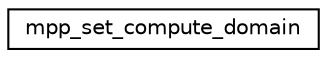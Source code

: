 digraph "Graphical Class Hierarchy"
{
 // INTERACTIVE_SVG=YES
 // LATEX_PDF_SIZE
  edge [fontname="Helvetica",fontsize="10",labelfontname="Helvetica",labelfontsize="10"];
  node [fontname="Helvetica",fontsize="10",shape=record];
  rankdir="LR";
  Node0 [label="mpp_set_compute_domain",height=0.2,width=0.4,color="black", fillcolor="white", style="filled",URL="$interfacempp__domains__mod_1_1mpp__set__compute__domain.html",tooltip="These routines set the axis specifications associated with the compute domains. The domain is a deriv..."];
}
